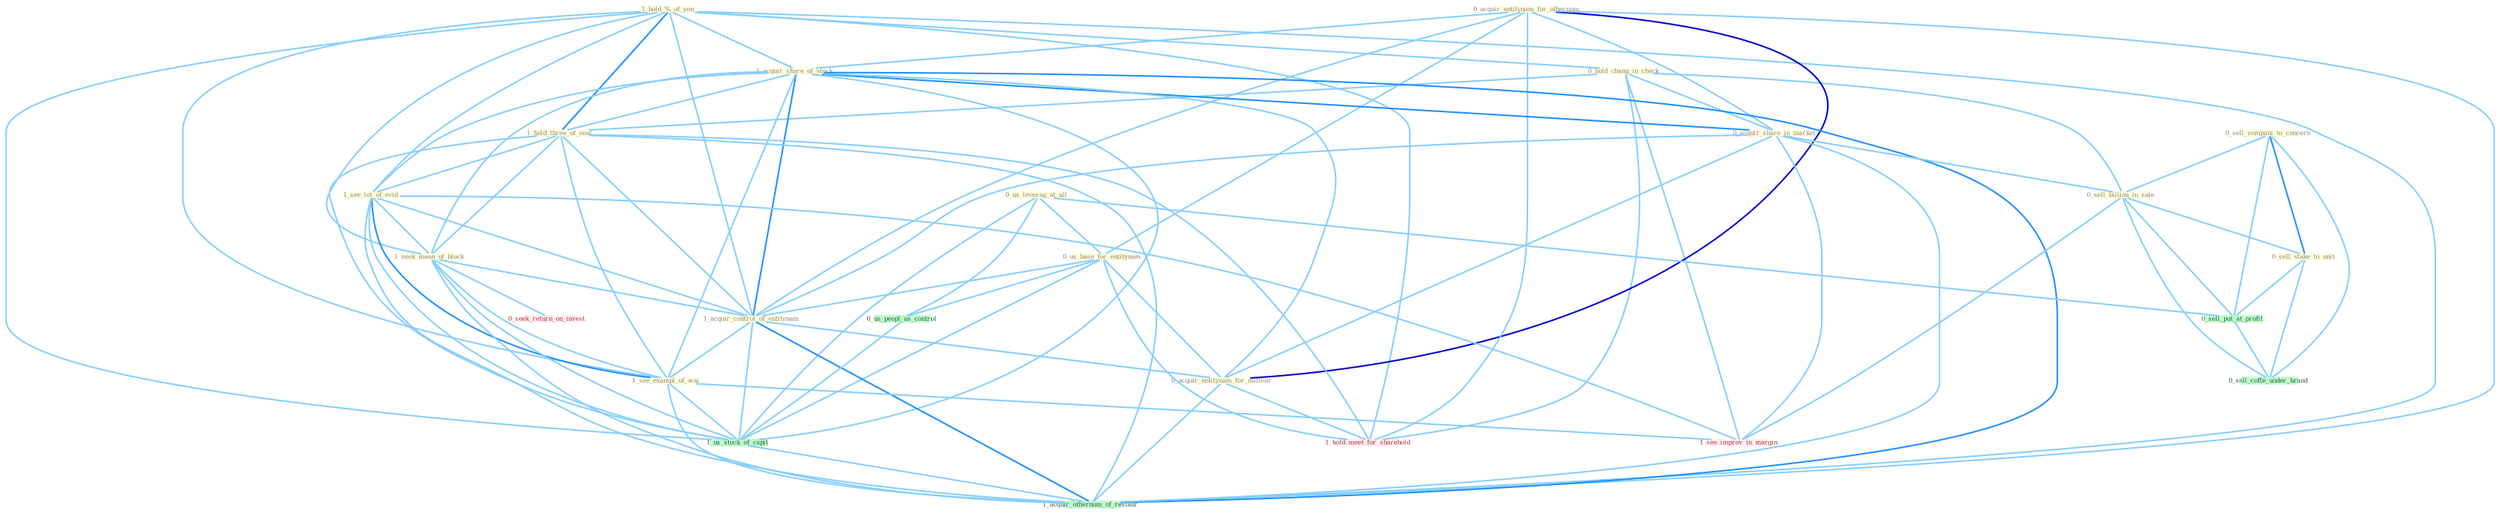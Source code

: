 Graph G{ 
    node
    [shape=polygon,style=filled,width=.5,height=.06,color="#BDFCC9",fixedsize=true,fontsize=4,
    fontcolor="#2f4f4f"];
    {node
    [color="#ffffe0", fontcolor="#8b7d6b"] "1_hold_%_of_yen " "0_hold_chang_in_check " "0_acquir_entitynam_for_othernum " "1_acquir_share_of_stock " "0_us_leverag_at_all " "1_hold_three_of_seat " "0_acquir_share_in_market " "0_sell_compani_to_concern " "0_us_base_for_entitynam " "1_see_lot_of_evid " "1_seek_mean_of_block " "1_acquir_control_of_entitynam " "1_see_exampl_of_wai " "0_sell_billion_in_sale " "0_acquir_entitynam_for_million " "0_sell_stake_to_unit "}
{node [color="#fff0f5", fontcolor="#b22222"] "0_seek_return_on_invest " "1_see_improv_in_margin " "1_hold_meet_for_sharehold "}
edge [color="#B0E2FF"];

	"1_hold_%_of_yen " -- "0_hold_chang_in_check " [w="1", color="#87cefa" ];
	"1_hold_%_of_yen " -- "1_acquir_share_of_stock " [w="1", color="#87cefa" ];
	"1_hold_%_of_yen " -- "1_hold_three_of_seat " [w="2", color="#1e90ff" , len=0.8];
	"1_hold_%_of_yen " -- "1_see_lot_of_evid " [w="1", color="#87cefa" ];
	"1_hold_%_of_yen " -- "1_seek_mean_of_block " [w="1", color="#87cefa" ];
	"1_hold_%_of_yen " -- "1_acquir_control_of_entitynam " [w="1", color="#87cefa" ];
	"1_hold_%_of_yen " -- "1_see_exampl_of_wai " [w="1", color="#87cefa" ];
	"1_hold_%_of_yen " -- "1_us_stock_of_capit " [w="1", color="#87cefa" ];
	"1_hold_%_of_yen " -- "1_hold_meet_for_sharehold " [w="1", color="#87cefa" ];
	"1_hold_%_of_yen " -- "1_acquir_othernum_of_restaur " [w="1", color="#87cefa" ];
	"0_hold_chang_in_check " -- "1_hold_three_of_seat " [w="1", color="#87cefa" ];
	"0_hold_chang_in_check " -- "0_acquir_share_in_market " [w="1", color="#87cefa" ];
	"0_hold_chang_in_check " -- "0_sell_billion_in_sale " [w="1", color="#87cefa" ];
	"0_hold_chang_in_check " -- "1_see_improv_in_margin " [w="1", color="#87cefa" ];
	"0_hold_chang_in_check " -- "1_hold_meet_for_sharehold " [w="1", color="#87cefa" ];
	"0_acquir_entitynam_for_othernum " -- "1_acquir_share_of_stock " [w="1", color="#87cefa" ];
	"0_acquir_entitynam_for_othernum " -- "0_acquir_share_in_market " [w="1", color="#87cefa" ];
	"0_acquir_entitynam_for_othernum " -- "0_us_base_for_entitynam " [w="1", color="#87cefa" ];
	"0_acquir_entitynam_for_othernum " -- "1_acquir_control_of_entitynam " [w="1", color="#87cefa" ];
	"0_acquir_entitynam_for_othernum " -- "0_acquir_entitynam_for_million " [w="3", color="#0000cd" , len=0.6];
	"0_acquir_entitynam_for_othernum " -- "1_hold_meet_for_sharehold " [w="1", color="#87cefa" ];
	"0_acquir_entitynam_for_othernum " -- "1_acquir_othernum_of_restaur " [w="1", color="#87cefa" ];
	"1_acquir_share_of_stock " -- "1_hold_three_of_seat " [w="1", color="#87cefa" ];
	"1_acquir_share_of_stock " -- "0_acquir_share_in_market " [w="2", color="#1e90ff" , len=0.8];
	"1_acquir_share_of_stock " -- "1_see_lot_of_evid " [w="1", color="#87cefa" ];
	"1_acquir_share_of_stock " -- "1_seek_mean_of_block " [w="1", color="#87cefa" ];
	"1_acquir_share_of_stock " -- "1_acquir_control_of_entitynam " [w="2", color="#1e90ff" , len=0.8];
	"1_acquir_share_of_stock " -- "1_see_exampl_of_wai " [w="1", color="#87cefa" ];
	"1_acquir_share_of_stock " -- "0_acquir_entitynam_for_million " [w="1", color="#87cefa" ];
	"1_acquir_share_of_stock " -- "1_us_stock_of_capit " [w="1", color="#87cefa" ];
	"1_acquir_share_of_stock " -- "1_acquir_othernum_of_restaur " [w="2", color="#1e90ff" , len=0.8];
	"0_us_leverag_at_all " -- "0_us_base_for_entitynam " [w="1", color="#87cefa" ];
	"0_us_leverag_at_all " -- "0_us_peopl_as_control " [w="1", color="#87cefa" ];
	"0_us_leverag_at_all " -- "0_sell_put_at_profit " [w="1", color="#87cefa" ];
	"0_us_leverag_at_all " -- "1_us_stock_of_capit " [w="1", color="#87cefa" ];
	"1_hold_three_of_seat " -- "1_see_lot_of_evid " [w="1", color="#87cefa" ];
	"1_hold_three_of_seat " -- "1_seek_mean_of_block " [w="1", color="#87cefa" ];
	"1_hold_three_of_seat " -- "1_acquir_control_of_entitynam " [w="1", color="#87cefa" ];
	"1_hold_three_of_seat " -- "1_see_exampl_of_wai " [w="1", color="#87cefa" ];
	"1_hold_three_of_seat " -- "1_us_stock_of_capit " [w="1", color="#87cefa" ];
	"1_hold_three_of_seat " -- "1_hold_meet_for_sharehold " [w="1", color="#87cefa" ];
	"1_hold_three_of_seat " -- "1_acquir_othernum_of_restaur " [w="1", color="#87cefa" ];
	"0_acquir_share_in_market " -- "1_acquir_control_of_entitynam " [w="1", color="#87cefa" ];
	"0_acquir_share_in_market " -- "0_sell_billion_in_sale " [w="1", color="#87cefa" ];
	"0_acquir_share_in_market " -- "0_acquir_entitynam_for_million " [w="1", color="#87cefa" ];
	"0_acquir_share_in_market " -- "1_see_improv_in_margin " [w="1", color="#87cefa" ];
	"0_acquir_share_in_market " -- "1_acquir_othernum_of_restaur " [w="1", color="#87cefa" ];
	"0_sell_compani_to_concern " -- "0_sell_billion_in_sale " [w="1", color="#87cefa" ];
	"0_sell_compani_to_concern " -- "0_sell_stake_to_unit " [w="2", color="#1e90ff" , len=0.8];
	"0_sell_compani_to_concern " -- "0_sell_put_at_profit " [w="1", color="#87cefa" ];
	"0_sell_compani_to_concern " -- "0_sell_coffe_under_brand " [w="1", color="#87cefa" ];
	"0_us_base_for_entitynam " -- "1_acquir_control_of_entitynam " [w="1", color="#87cefa" ];
	"0_us_base_for_entitynam " -- "0_acquir_entitynam_for_million " [w="1", color="#87cefa" ];
	"0_us_base_for_entitynam " -- "0_us_peopl_as_control " [w="1", color="#87cefa" ];
	"0_us_base_for_entitynam " -- "1_us_stock_of_capit " [w="1", color="#87cefa" ];
	"0_us_base_for_entitynam " -- "1_hold_meet_for_sharehold " [w="1", color="#87cefa" ];
	"1_see_lot_of_evid " -- "1_seek_mean_of_block " [w="1", color="#87cefa" ];
	"1_see_lot_of_evid " -- "1_acquir_control_of_entitynam " [w="1", color="#87cefa" ];
	"1_see_lot_of_evid " -- "1_see_exampl_of_wai " [w="2", color="#1e90ff" , len=0.8];
	"1_see_lot_of_evid " -- "1_us_stock_of_capit " [w="1", color="#87cefa" ];
	"1_see_lot_of_evid " -- "1_see_improv_in_margin " [w="1", color="#87cefa" ];
	"1_see_lot_of_evid " -- "1_acquir_othernum_of_restaur " [w="1", color="#87cefa" ];
	"1_seek_mean_of_block " -- "1_acquir_control_of_entitynam " [w="1", color="#87cefa" ];
	"1_seek_mean_of_block " -- "1_see_exampl_of_wai " [w="1", color="#87cefa" ];
	"1_seek_mean_of_block " -- "0_seek_return_on_invest " [w="1", color="#87cefa" ];
	"1_seek_mean_of_block " -- "1_us_stock_of_capit " [w="1", color="#87cefa" ];
	"1_seek_mean_of_block " -- "1_acquir_othernum_of_restaur " [w="1", color="#87cefa" ];
	"1_acquir_control_of_entitynam " -- "1_see_exampl_of_wai " [w="1", color="#87cefa" ];
	"1_acquir_control_of_entitynam " -- "0_acquir_entitynam_for_million " [w="1", color="#87cefa" ];
	"1_acquir_control_of_entitynam " -- "1_us_stock_of_capit " [w="1", color="#87cefa" ];
	"1_acquir_control_of_entitynam " -- "1_acquir_othernum_of_restaur " [w="2", color="#1e90ff" , len=0.8];
	"1_see_exampl_of_wai " -- "1_us_stock_of_capit " [w="1", color="#87cefa" ];
	"1_see_exampl_of_wai " -- "1_see_improv_in_margin " [w="1", color="#87cefa" ];
	"1_see_exampl_of_wai " -- "1_acquir_othernum_of_restaur " [w="1", color="#87cefa" ];
	"0_sell_billion_in_sale " -- "0_sell_stake_to_unit " [w="1", color="#87cefa" ];
	"0_sell_billion_in_sale " -- "0_sell_put_at_profit " [w="1", color="#87cefa" ];
	"0_sell_billion_in_sale " -- "1_see_improv_in_margin " [w="1", color="#87cefa" ];
	"0_sell_billion_in_sale " -- "0_sell_coffe_under_brand " [w="1", color="#87cefa" ];
	"0_acquir_entitynam_for_million " -- "1_hold_meet_for_sharehold " [w="1", color="#87cefa" ];
	"0_acquir_entitynam_for_million " -- "1_acquir_othernum_of_restaur " [w="1", color="#87cefa" ];
	"0_sell_stake_to_unit " -- "0_sell_put_at_profit " [w="1", color="#87cefa" ];
	"0_sell_stake_to_unit " -- "0_sell_coffe_under_brand " [w="1", color="#87cefa" ];
	"0_us_peopl_as_control " -- "1_us_stock_of_capit " [w="1", color="#87cefa" ];
	"0_sell_put_at_profit " -- "0_sell_coffe_under_brand " [w="1", color="#87cefa" ];
	"1_us_stock_of_capit " -- "1_acquir_othernum_of_restaur " [w="1", color="#87cefa" ];
}